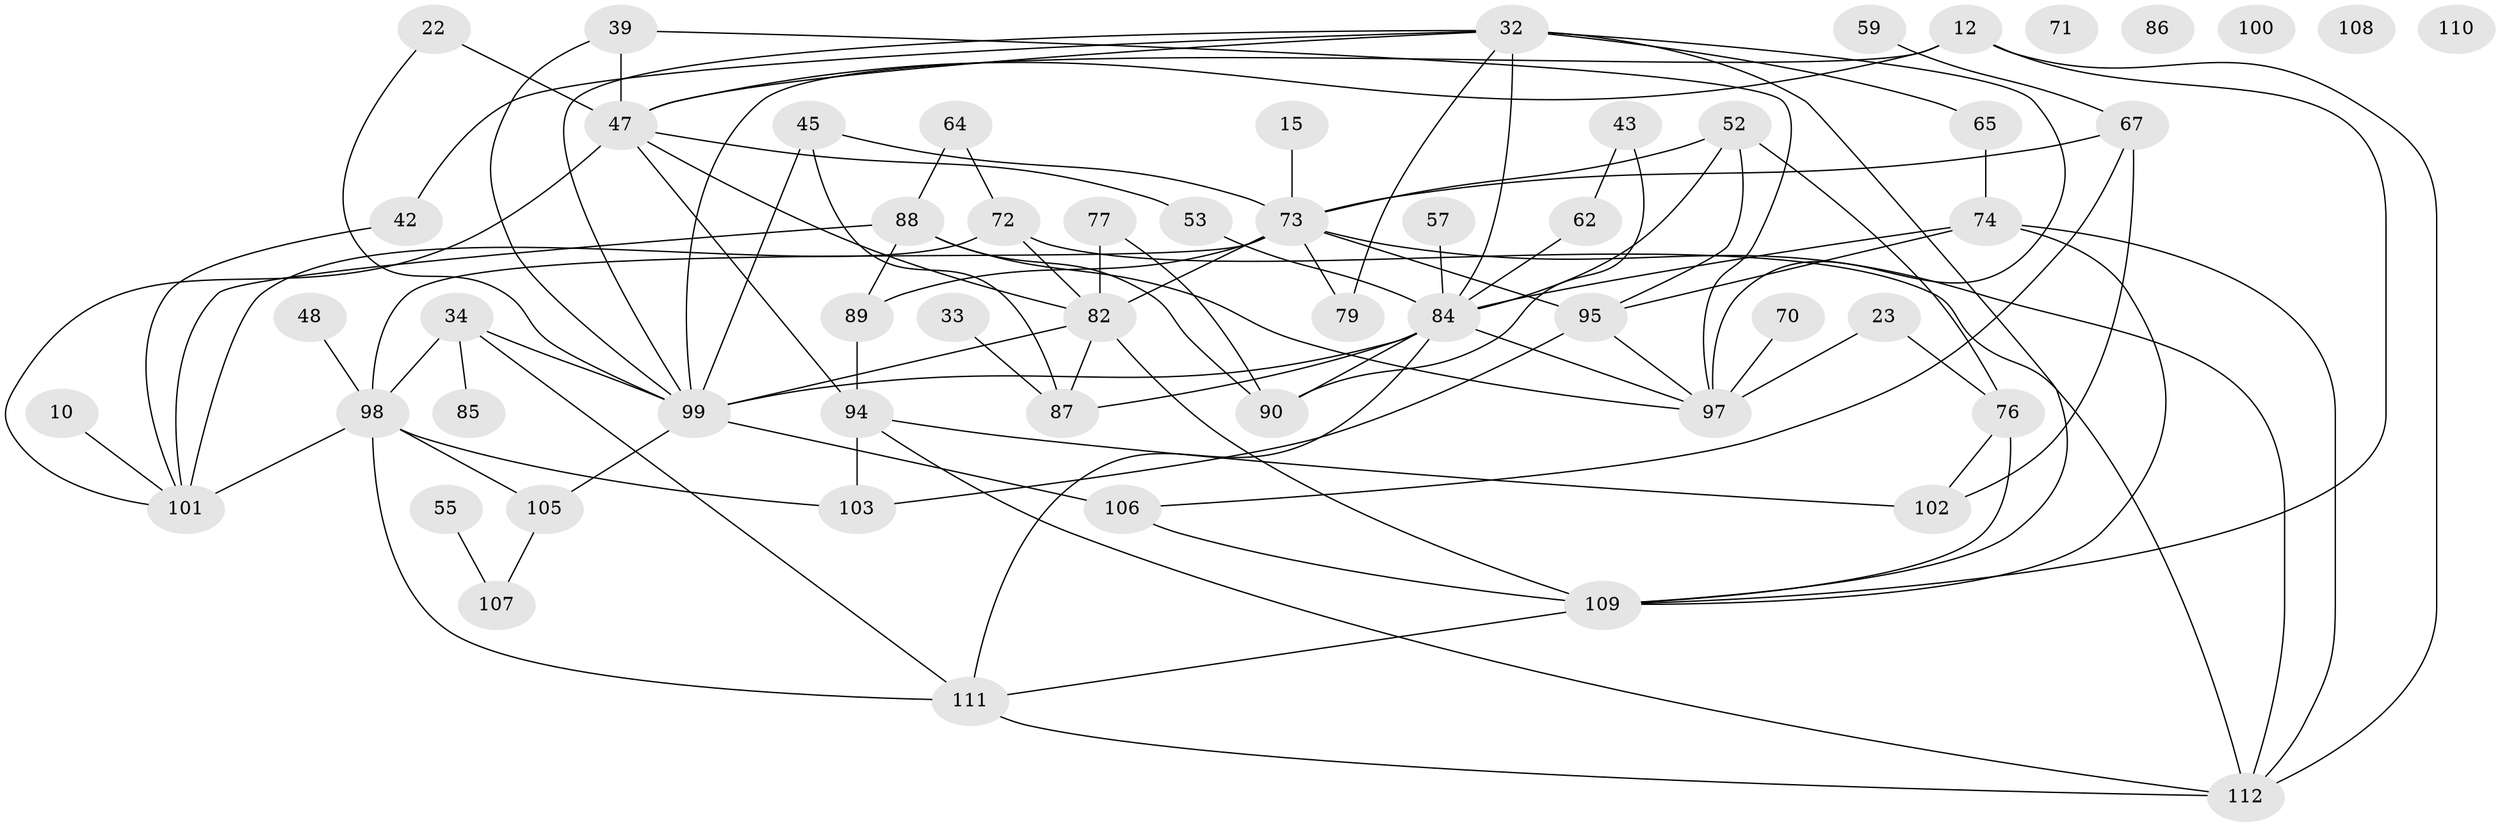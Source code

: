 // original degree distribution, {1: 0.13392857142857142, 4: 0.13392857142857142, 2: 0.23214285714285715, 3: 0.23214285714285715, 5: 0.13392857142857142, 10: 0.008928571428571428, 7: 0.017857142857142856, 6: 0.07142857142857142, 0: 0.03571428571428571}
// Generated by graph-tools (version 1.1) at 2025/40/03/09/25 04:40:10]
// undirected, 56 vertices, 98 edges
graph export_dot {
graph [start="1"]
  node [color=gray90,style=filled];
  10;
  12;
  15;
  22 [super="+14"];
  23;
  32 [super="+9+20"];
  33;
  34;
  39;
  42;
  43;
  45 [super="+3"];
  47 [super="+26+21"];
  48;
  52;
  53 [super="+36"];
  55;
  57;
  59;
  62;
  64;
  65 [super="+31"];
  67 [super="+46"];
  70;
  71;
  72;
  73 [super="+51+56"];
  74 [super="+7+60"];
  76 [super="+75"];
  77;
  79;
  82 [super="+54+78"];
  84 [super="+30+19+83"];
  85;
  86 [super="+1"];
  87;
  88 [super="+44+25+61"];
  89 [super="+38"];
  90;
  94 [super="+17"];
  95;
  97 [super="+8+68"];
  98 [super="+11"];
  99 [super="+13"];
  100;
  101 [super="+4+41+91"];
  102 [super="+92"];
  103;
  105 [super="+69+96"];
  106;
  107;
  108;
  109 [super="+58+49+50+28+63+80+93"];
  110;
  111 [super="+24+35"];
  112 [super="+37+104"];
  10 -- 101;
  12 -- 99 [weight=2];
  12 -- 47;
  12 -- 112;
  12 -- 109;
  15 -- 73;
  22 -- 99;
  22 -- 47;
  23 -- 76;
  23 -- 97;
  32 -- 79;
  32 -- 99;
  32 -- 42;
  32 -- 65;
  32 -- 97 [weight=3];
  32 -- 84;
  32 -- 47 [weight=3];
  32 -- 109 [weight=2];
  33 -- 87;
  34 -- 85;
  34 -- 99 [weight=2];
  34 -- 98;
  34 -- 111;
  39 -- 99;
  39 -- 97;
  39 -- 47;
  42 -- 101;
  43 -- 62;
  43 -- 90;
  45 -- 73;
  45 -- 87;
  45 -- 99 [weight=2];
  47 -- 82;
  47 -- 53;
  47 -- 94 [weight=2];
  47 -- 101;
  48 -- 98 [weight=2];
  52 -- 76 [weight=2];
  52 -- 95;
  52 -- 84 [weight=2];
  52 -- 73;
  53 -- 84;
  55 -- 107;
  57 -- 84;
  59 -- 67;
  62 -- 84;
  64 -- 72;
  64 -- 88;
  65 -- 74;
  67 -- 73 [weight=2];
  67 -- 106;
  67 -- 102;
  70 -- 97;
  72 -- 82 [weight=2];
  72 -- 112;
  72 -- 101 [weight=2];
  73 -- 79 [weight=2];
  73 -- 95;
  73 -- 89;
  73 -- 98;
  73 -- 82;
  73 -- 112;
  74 -- 95;
  74 -- 84 [weight=2];
  74 -- 109;
  74 -- 112;
  76 -- 102;
  76 -- 109;
  77 -- 90;
  77 -- 82;
  82 -- 87;
  82 -- 109 [weight=2];
  82 -- 99;
  84 -- 87;
  84 -- 99;
  84 -- 97;
  84 -- 90;
  84 -- 111;
  88 -- 97;
  88 -- 101;
  88 -- 90 [weight=2];
  88 -- 89;
  89 -- 94;
  94 -- 103;
  94 -- 102;
  94 -- 112;
  95 -- 103;
  95 -- 97;
  98 -- 103;
  98 -- 101;
  98 -- 105;
  98 -- 111 [weight=2];
  99 -- 106 [weight=2];
  99 -- 105;
  105 -- 107;
  106 -- 109;
  109 -- 111 [weight=2];
  111 -- 112;
}
